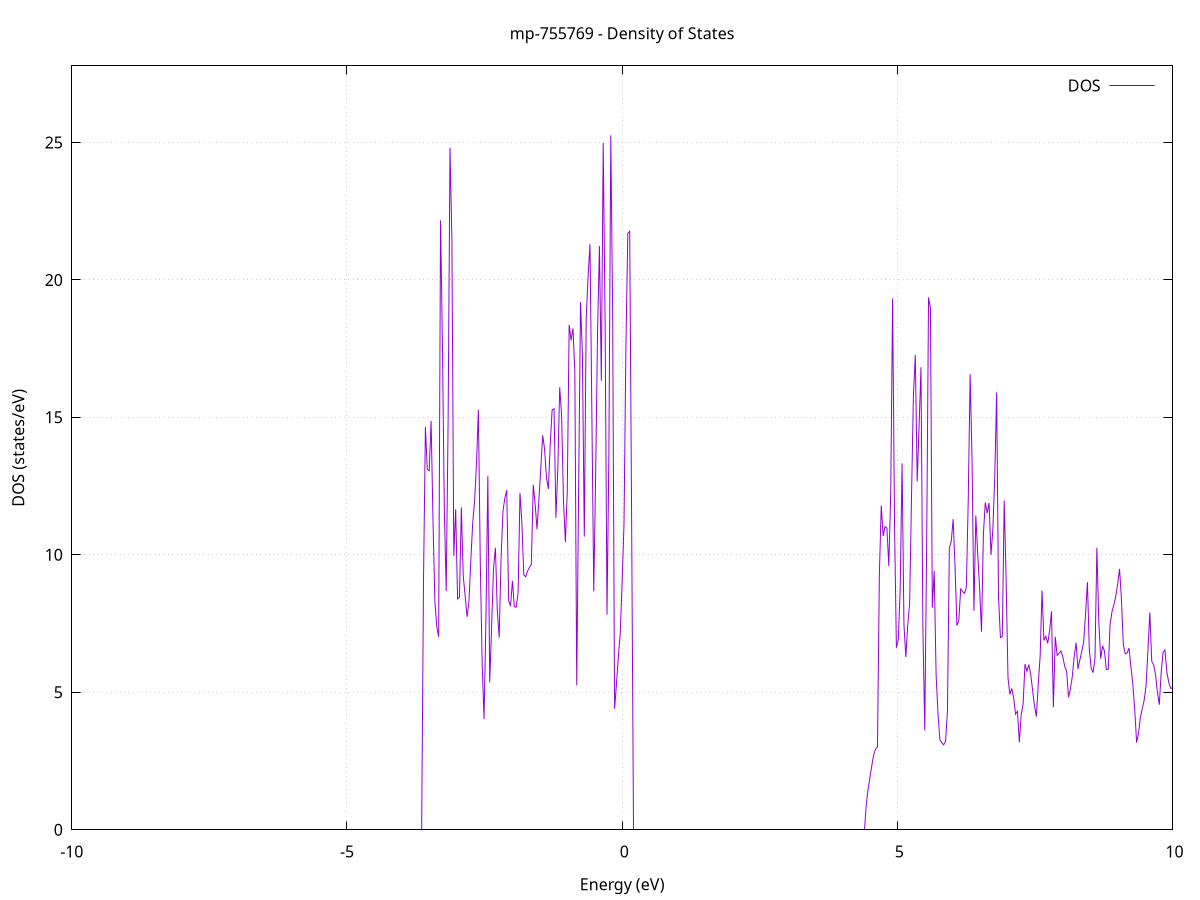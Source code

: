 set title 'mp-755769 - Density of States'
set xlabel 'Energy (eV)'
set ylabel 'DOS (states/eV)'
set grid
set xrange [-10:10]
set yrange [0:27.784]
set xzeroaxis lt -1
set terminal png size 800,600
set output 'mp-755769_dos_gnuplot.png'
plot '-' using 1:2 with lines title 'DOS'
-50.040200 0.000000
-50.005800 0.000000
-49.971400 0.000000
-49.937100 0.000000
-49.902700 0.000000
-49.868300 0.000000
-49.834000 0.000000
-49.799600 0.000000
-49.765200 0.000000
-49.730900 0.000000
-49.696500 0.000000
-49.662100 0.000000
-49.627800 0.000000
-49.593400 0.000000
-49.559000 0.000000
-49.524700 0.000000
-49.490300 0.000000
-49.455900 0.000000
-49.421500 0.000000
-49.387200 0.000000
-49.352800 0.000000
-49.318400 0.000000
-49.284100 0.000000
-49.249700 0.000000
-49.215300 0.000000
-49.181000 0.000000
-49.146600 0.000000
-49.112200 0.000000
-49.077900 0.000000
-49.043500 0.000000
-49.009100 0.000000
-48.974800 0.000000
-48.940400 0.000000
-48.906000 0.000000
-48.871700 0.000000
-48.837300 0.000000
-48.802900 0.000000
-48.768600 0.000000
-48.734200 0.000000
-48.699800 0.000000
-48.665400 0.000000
-48.631100 0.000000
-48.596700 0.000000
-48.562300 0.000000
-48.528000 0.000000
-48.493600 0.000000
-48.459200 0.000000
-48.424900 0.000000
-48.390500 0.000000
-48.356100 0.000000
-48.321800 0.000000
-48.287400 0.000000
-48.253000 0.000000
-48.218700 0.000000
-48.184300 0.000000
-48.149900 0.000000
-48.115600 0.000000
-48.081200 0.000000
-48.046800 0.000000
-48.012500 0.000000
-47.978100 0.000000
-47.943700 0.000000
-47.909400 0.000000
-47.875000 0.000000
-47.840600 0.000000
-47.806200 0.000000
-47.771900 0.000000
-47.737500 0.000000
-47.703100 0.000000
-47.668800 0.000000
-47.634400 0.000000
-47.600000 0.000000
-47.565700 0.000000
-47.531300 0.000000
-47.496900 0.000000
-47.462600 0.000000
-47.428200 0.000000
-47.393800 0.000000
-47.359500 0.000000
-47.325100 0.000000
-47.290700 0.000000
-47.256400 0.000000
-47.222000 0.000000
-47.187600 0.000000
-47.153300 0.000000
-47.118900 0.000000
-47.084500 0.000000
-47.050200 0.000000
-47.015800 0.000000
-46.981400 0.000000
-46.947000 0.000000
-46.912700 52.455800
-46.878300 16.928800
-46.843900 0.000000
-46.809600 0.000000
-46.775200 0.000000
-46.740800 0.000000
-46.706500 0.000000
-46.672100 0.000000
-46.637700 0.000000
-46.603400 0.000000
-46.569000 0.000000
-46.534600 0.000000
-46.500300 0.000000
-46.465900 0.000000
-46.431500 0.000000
-46.397200 0.000000
-46.362800 0.000000
-46.328400 0.000000
-46.294100 0.000000
-46.259700 0.000000
-46.225300 0.000000
-46.190900 0.000000
-46.156600 0.000000
-46.122200 0.000000
-46.087800 0.000000
-46.053500 0.000000
-46.019100 0.000000
-45.984700 0.000000
-45.950400 0.000000
-45.916000 0.000000
-45.881600 0.000000
-45.847300 0.000000
-45.812900 0.000000
-45.778500 0.000000
-45.744200 0.000000
-45.709800 0.000000
-45.675400 0.000000
-45.641100 0.000000
-45.606700 0.000000
-45.572300 0.000000
-45.538000 0.000000
-45.503600 0.000000
-45.469200 0.000000
-45.434900 0.000000
-45.400500 0.000000
-45.366100 0.000000
-45.331700 0.000000
-45.297400 0.000000
-45.263000 0.000000
-45.228600 0.000000
-45.194300 0.000000
-45.159900 0.000000
-45.125500 0.000000
-45.091200 0.000000
-45.056800 0.000000
-45.022400 0.000000
-44.988100 0.000000
-44.953700 0.000000
-44.919300 0.000000
-44.885000 0.000000
-44.850600 0.000000
-44.816200 0.000000
-44.781900 0.000000
-44.747500 0.000000
-44.713100 0.000000
-44.678800 0.000000
-44.644400 0.000000
-44.610000 0.000000
-44.575700 0.000000
-44.541300 0.000000
-44.506900 0.000000
-44.472500 0.000000
-44.438200 0.000000
-44.403800 0.000000
-44.369400 0.000000
-44.335100 0.000000
-44.300700 0.000000
-44.266300 0.000000
-44.232000 0.000000
-44.197600 0.000000
-44.163200 0.000000
-44.128900 0.000000
-44.094500 0.000000
-44.060100 0.000000
-44.025800 0.000000
-43.991400 0.000000
-43.957000 0.000000
-43.922700 0.000000
-43.888300 0.000000
-43.853900 0.000000
-43.819600 0.000000
-43.785200 0.000000
-43.750800 0.000000
-43.716500 0.000000
-43.682100 0.000000
-43.647700 0.000000
-43.613300 0.000000
-43.579000 0.000000
-43.544600 0.000000
-43.510200 0.000000
-43.475900 0.000000
-43.441500 0.000000
-43.407100 0.000000
-43.372800 0.000000
-43.338400 0.000000
-43.304000 0.000000
-43.269700 0.000000
-43.235300 0.000000
-43.200900 0.000000
-43.166600 0.000000
-43.132200 0.000000
-43.097800 0.000000
-43.063500 0.000000
-43.029100 0.000000
-42.994700 0.000000
-42.960400 0.000000
-42.926000 0.000000
-42.891600 0.000000
-42.857200 0.000000
-42.822900 0.000000
-42.788500 0.000000
-42.754100 0.000000
-42.719800 0.000000
-42.685400 0.000000
-42.651000 0.000000
-42.616700 0.000000
-42.582300 0.000000
-42.547900 0.000000
-42.513600 0.000000
-42.479200 0.000000
-42.444800 0.000000
-42.410500 0.000000
-42.376100 0.000000
-42.341700 0.000000
-42.307400 0.000000
-42.273000 0.000000
-42.238600 0.000000
-42.204300 0.000000
-42.169900 0.000000
-42.135500 0.000000
-42.101200 0.000000
-42.066800 0.000000
-42.032400 0.000000
-41.998000 0.000000
-41.963700 0.000000
-41.929300 0.000000
-41.894900 0.000000
-41.860600 0.000000
-41.826200 0.000000
-41.791800 0.000000
-41.757500 0.000000
-41.723100 0.000000
-41.688700 0.000000
-41.654400 0.000000
-41.620000 0.000000
-41.585600 0.000000
-41.551300 0.000000
-41.516900 0.000000
-41.482500 0.000000
-41.448200 0.000000
-41.413800 0.000000
-41.379400 0.000000
-41.345100 0.000000
-41.310700 0.000000
-41.276300 0.000000
-41.242000 0.000000
-41.207600 0.000000
-41.173200 0.000000
-41.138800 0.000000
-41.104500 0.000000
-41.070100 0.000000
-41.035700 0.000000
-41.001400 0.000000
-40.967000 0.000000
-40.932600 0.000000
-40.898300 0.000000
-40.863900 0.000000
-40.829500 0.000000
-40.795200 0.000000
-40.760800 0.000000
-40.726400 0.000000
-40.692100 0.000000
-40.657700 0.000000
-40.623300 0.000000
-40.589000 0.000000
-40.554600 0.000000
-40.520200 0.000000
-40.485900 0.000000
-40.451500 0.000000
-40.417100 0.000000
-40.382700 0.000000
-40.348400 0.000000
-40.314000 0.000000
-40.279600 0.000000
-40.245300 0.000000
-40.210900 0.000000
-40.176500 0.000000
-40.142200 0.000000
-40.107800 0.000000
-40.073400 0.000000
-40.039100 0.000000
-40.004700 0.000000
-39.970300 0.000000
-39.936000 0.000000
-39.901600 0.000000
-39.867200 0.000000
-39.832900 0.000000
-39.798500 0.000000
-39.764100 0.000000
-39.729800 0.000000
-39.695400 0.000000
-39.661000 0.000000
-39.626700 0.000000
-39.592300 0.000000
-39.557900 0.000000
-39.523500 0.000000
-39.489200 0.000000
-39.454800 0.000000
-39.420400 0.000000
-39.386100 0.000000
-39.351700 0.000000
-39.317300 0.000000
-39.283000 0.000000
-39.248600 0.000000
-39.214200 0.000000
-39.179900 0.000000
-39.145500 0.000000
-39.111100 0.000000
-39.076800 0.000000
-39.042400 0.000000
-39.008000 0.000000
-38.973700 0.000000
-38.939300 0.000000
-38.904900 0.000000
-38.870600 0.000000
-38.836200 0.000000
-38.801800 0.000000
-38.767500 0.000000
-38.733100 0.000000
-38.698700 0.000000
-38.664300 0.000000
-38.630000 0.000000
-38.595600 0.000000
-38.561200 0.000000
-38.526900 0.000000
-38.492500 0.000000
-38.458100 0.000000
-38.423800 0.000000
-38.389400 0.000000
-38.355000 0.000000
-38.320700 0.000000
-38.286300 0.000000
-38.251900 0.000000
-38.217600 0.000000
-38.183200 0.000000
-38.148800 0.000000
-38.114500 0.000000
-38.080100 0.000000
-38.045700 0.000000
-38.011400 0.000000
-37.977000 0.000000
-37.942600 0.000000
-37.908300 0.000000
-37.873900 0.000000
-37.839500 0.000000
-37.805100 0.000000
-37.770800 0.000000
-37.736400 0.000000
-37.702000 0.000000
-37.667700 0.000000
-37.633300 0.000000
-37.598900 0.000000
-37.564600 0.000000
-37.530200 0.000000
-37.495800 0.000000
-37.461500 0.000000
-37.427100 0.000000
-37.392700 0.000000
-37.358400 0.000000
-37.324000 0.000000
-37.289600 0.000000
-37.255300 0.000000
-37.220900 0.000000
-37.186500 0.000000
-37.152200 0.000000
-37.117800 0.000000
-37.083400 0.000000
-37.049000 0.000000
-37.014700 0.000000
-36.980300 0.000000
-36.945900 0.000000
-36.911600 0.000000
-36.877200 0.000000
-36.842800 0.000000
-36.808500 0.000000
-36.774100 0.000000
-36.739700 0.000000
-36.705400 0.000000
-36.671000 0.000000
-36.636600 0.000000
-36.602300 0.000000
-36.567900 0.000000
-36.533500 0.000000
-36.499200 0.000000
-36.464800 0.000000
-36.430400 0.000000
-36.396100 0.000000
-36.361700 0.000000
-36.327300 0.000000
-36.293000 0.000000
-36.258600 0.000000
-36.224200 0.000000
-36.189800 0.000000
-36.155500 0.000000
-36.121100 0.000000
-36.086700 0.000000
-36.052400 0.000000
-36.018000 0.000000
-35.983600 0.000000
-35.949300 0.000000
-35.914900 0.000000
-35.880500 0.000000
-35.846200 0.000000
-35.811800 0.000000
-35.777400 0.000000
-35.743100 0.000000
-35.708700 0.000000
-35.674300 0.000000
-35.640000 0.000000
-35.605600 0.000000
-35.571200 0.000000
-35.536900 0.000000
-35.502500 0.000000
-35.468100 0.000000
-35.433800 0.000000
-35.399400 0.000000
-35.365000 0.000000
-35.330600 0.000000
-35.296300 0.000000
-35.261900 0.000000
-35.227500 0.000000
-35.193200 0.000000
-35.158800 0.000000
-35.124400 0.000000
-35.090100 0.000000
-35.055700 0.000000
-35.021300 0.000000
-34.987000 0.000000
-34.952600 0.000000
-34.918200 0.000000
-34.883900 0.000000
-34.849500 0.000000
-34.815100 0.000000
-34.780800 0.000000
-34.746400 0.000000
-34.712000 0.000000
-34.677700 0.000000
-34.643300 0.000000
-34.608900 0.000000
-34.574500 0.000000
-34.540200 0.000000
-34.505800 0.000000
-34.471400 0.000000
-34.437100 0.000000
-34.402700 0.000000
-34.368300 0.000000
-34.334000 0.000000
-34.299600 0.000000
-34.265200 0.000000
-34.230900 0.000000
-34.196500 0.000000
-34.162100 0.000000
-34.127800 0.000000
-34.093400 0.000000
-34.059000 0.000000
-34.024700 0.000000
-33.990300 0.000000
-33.955900 0.000000
-33.921600 0.000000
-33.887200 0.000000
-33.852800 0.000000
-33.818500 0.000000
-33.784100 0.000000
-33.749700 0.000000
-33.715300 0.000000
-33.681000 0.000000
-33.646600 0.000000
-33.612200 0.000000
-33.577900 0.000000
-33.543500 0.000000
-33.509100 0.000000
-33.474800 0.000000
-33.440400 0.000000
-33.406000 0.000000
-33.371700 0.000000
-33.337300 0.000000
-33.302900 0.000000
-33.268600 0.000000
-33.234200 0.000000
-33.199800 0.000000
-33.165500 0.000000
-33.131100 0.000000
-33.096700 0.000000
-33.062400 0.000000
-33.028000 0.000000
-32.993600 0.000000
-32.959300 0.000000
-32.924900 0.000000
-32.890500 0.000000
-32.856100 0.000000
-32.821800 0.000000
-32.787400 0.000000
-32.753000 0.000000
-32.718700 0.000000
-32.684300 0.000000
-32.649900 0.000000
-32.615600 0.000000
-32.581200 0.000000
-32.546800 0.000000
-32.512500 0.000000
-32.478100 0.000000
-32.443700 0.000000
-32.409400 0.000000
-32.375000 0.000000
-32.340600 0.000000
-32.306300 0.000000
-32.271900 0.000000
-32.237500 0.000000
-32.203200 0.000000
-32.168800 0.000000
-32.134400 0.000000
-32.100100 0.000000
-32.065700 0.000000
-32.031300 0.000000
-31.996900 0.000000
-31.962600 0.000000
-31.928200 0.000000
-31.893800 0.000000
-31.859500 0.000000
-31.825100 0.000000
-31.790700 0.000000
-31.756400 0.000000
-31.722000 0.000000
-31.687600 0.000000
-31.653300 0.000000
-31.618900 0.000000
-31.584500 0.000000
-31.550200 0.000000
-31.515800 0.000000
-31.481400 0.000000
-31.447100 0.000000
-31.412700 0.000000
-31.378300 0.000000
-31.344000 0.000000
-31.309600 0.000000
-31.275200 0.000000
-31.240800 0.000000
-31.206500 0.000000
-31.172100 0.000000
-31.137700 0.000000
-31.103400 0.000000
-31.069000 0.000000
-31.034600 0.000000
-31.000300 0.000000
-30.965900 0.000000
-30.931500 0.000000
-30.897200 0.000000
-30.862800 0.000000
-30.828400 0.000000
-30.794100 0.000000
-30.759700 0.000000
-30.725300 0.000000
-30.691000 0.000000
-30.656600 0.000000
-30.622200 0.000000
-30.587900 0.000000
-30.553500 0.000000
-30.519100 0.000000
-30.484800 0.000000
-30.450400 0.000000
-30.416000 0.000000
-30.381600 0.000000
-30.347300 0.000000
-30.312900 0.000000
-30.278500 0.000000
-30.244200 0.000000
-30.209800 0.000000
-30.175400 0.000000
-30.141100 0.000000
-30.106700 0.000000
-30.072300 0.000000
-30.038000 0.000000
-30.003600 0.000000
-29.969200 0.000000
-29.934900 0.000000
-29.900500 0.000000
-29.866100 0.000000
-29.831800 0.000000
-29.797400 0.000000
-29.763000 0.000000
-29.728700 0.000000
-29.694300 0.000000
-29.659900 0.000000
-29.625600 0.000000
-29.591200 0.000000
-29.556800 0.000000
-29.522400 0.000000
-29.488100 0.000000
-29.453700 0.000000
-29.419300 0.000000
-29.385000 0.000000
-29.350600 0.000000
-29.316200 0.000000
-29.281900 0.000000
-29.247500 0.000000
-29.213100 0.000000
-29.178800 0.000000
-29.144400 0.000000
-29.110000 0.000000
-29.075700 0.000000
-29.041300 0.000000
-29.006900 0.000000
-28.972600 0.000000
-28.938200 0.000000
-28.903800 0.000000
-28.869500 0.000000
-28.835100 0.000000
-28.800700 0.000000
-28.766300 0.000000
-28.732000 0.000000
-28.697600 0.000000
-28.663200 0.000000
-28.628900 0.000000
-28.594500 0.000000
-28.560100 0.000000
-28.525800 0.000000
-28.491400 0.000000
-28.457000 0.000000
-28.422700 0.000000
-28.388300 0.000000
-28.353900 0.000000
-28.319600 0.000000
-28.285200 0.000000
-28.250800 0.000000
-28.216500 0.000000
-28.182100 0.000000
-28.147700 0.000000
-28.113400 0.000000
-28.079000 0.000000
-28.044600 0.000000
-28.010300 0.000000
-27.975900 0.000000
-27.941500 0.000000
-27.907100 0.000000
-27.872800 0.000000
-27.838400 0.000000
-27.804000 0.000000
-27.769700 0.000000
-27.735300 0.000000
-27.700900 0.000000
-27.666600 0.000000
-27.632200 0.000000
-27.597800 0.000000
-27.563500 0.000000
-27.529100 0.000000
-27.494700 0.000000
-27.460400 0.000000
-27.426000 0.000000
-27.391600 0.000000
-27.357300 0.000000
-27.322900 0.000000
-27.288500 0.000000
-27.254200 0.000000
-27.219800 0.000000
-27.185400 0.000000
-27.151100 0.000000
-27.116700 0.000000
-27.082300 0.000000
-27.047900 0.000000
-27.013600 0.000000
-26.979200 0.000000
-26.944800 0.000000
-26.910500 0.000000
-26.876100 0.000000
-26.841700 0.000000
-26.807400 0.000000
-26.773000 0.000000
-26.738600 0.000000
-26.704300 0.000000
-26.669900 0.000000
-26.635500 0.000000
-26.601200 0.000000
-26.566800 0.000000
-26.532400 0.000000
-26.498100 0.000000
-26.463700 0.000000
-26.429300 0.000000
-26.395000 0.000000
-26.360600 0.000000
-26.326200 0.000000
-26.291800 0.000000
-26.257500 0.000000
-26.223100 0.000000
-26.188700 0.000000
-26.154400 0.000000
-26.120000 0.000000
-26.085600 0.000000
-26.051300 0.000000
-26.016900 0.000000
-25.982500 0.000000
-25.948200 0.000000
-25.913800 0.000000
-25.879400 0.000000
-25.845100 0.000000
-25.810700 0.000000
-25.776300 0.000000
-25.742000 0.000000
-25.707600 0.000000
-25.673200 0.000000
-25.638900 0.000000
-25.604500 0.000000
-25.570100 0.000000
-25.535800 0.000000
-25.501400 0.980300
-25.467000 35.017700
-25.432600 38.716500
-25.398300 31.410600
-25.363900 26.174000
-25.329500 35.389300
-25.295200 21.915600
-25.260800 16.747800
-25.226400 119.845300
-25.192100 38.703100
-25.157700 30.858500
-25.123300 30.044500
-25.089000 39.047500
-25.054600 13.165800
-25.020200 81.849600
-24.985900 169.880000
-24.951500 38.380400
-24.917100 0.000000
-24.882800 0.000000
-24.848400 0.000000
-24.814000 0.000000
-24.779700 0.000000
-24.745300 0.000000
-24.710900 0.000000
-24.676600 0.000000
-24.642200 0.000000
-24.607800 0.000000
-24.573400 0.000000
-24.539100 0.000000
-24.504700 0.000000
-24.470300 0.000000
-24.436000 0.000000
-24.401600 0.000000
-24.367200 0.000000
-24.332900 0.000000
-24.298500 0.000000
-24.264100 0.000000
-24.229800 0.000000
-24.195400 0.000000
-24.161000 0.000000
-24.126700 0.000000
-24.092300 0.000000
-24.057900 0.000000
-24.023600 0.000000
-23.989200 0.000000
-23.954800 0.000000
-23.920500 0.000000
-23.886100 0.000000
-23.851700 0.000000
-23.817400 0.000000
-23.783000 0.000000
-23.748600 0.000000
-23.714200 0.000000
-23.679900 0.000000
-23.645500 0.000000
-23.611100 0.000000
-23.576800 0.000000
-23.542400 0.000000
-23.508000 0.000000
-23.473700 0.000000
-23.439300 0.000000
-23.404900 0.000000
-23.370600 0.000000
-23.336200 0.000000
-23.301800 0.000000
-23.267500 0.000000
-23.233100 0.000000
-23.198700 0.000000
-23.164400 0.000000
-23.130000 0.000000
-23.095600 0.000000
-23.061300 0.000000
-23.026900 0.000000
-22.992500 0.000000
-22.958100 0.000000
-22.923800 0.000000
-22.889400 0.000000
-22.855000 0.000000
-22.820700 0.000000
-22.786300 0.000000
-22.751900 0.000000
-22.717600 0.000000
-22.683200 0.000000
-22.648800 0.000000
-22.614500 0.000000
-22.580100 0.000000
-22.545700 0.000000
-22.511400 0.000000
-22.477000 0.000000
-22.442600 0.000000
-22.408300 0.000000
-22.373900 0.000000
-22.339500 0.000000
-22.305200 0.000000
-22.270800 0.000000
-22.236400 0.000000
-22.202100 0.000000
-22.167700 0.000000
-22.133300 0.000000
-22.098900 0.000000
-22.064600 0.000000
-22.030200 0.000000
-21.995800 0.000000
-21.961500 0.000000
-21.927100 0.000000
-21.892700 0.000000
-21.858400 0.000000
-21.824000 0.000000
-21.789600 0.000000
-21.755300 0.000000
-21.720900 0.000000
-21.686500 0.000000
-21.652200 0.000000
-21.617800 0.000000
-21.583400 0.000000
-21.549100 0.000000
-21.514700 0.000000
-21.480300 0.000000
-21.446000 0.000000
-21.411600 0.000000
-21.377200 0.000000
-21.342900 0.000000
-21.308500 0.000000
-21.274100 0.000000
-21.239700 0.000000
-21.205400 0.000000
-21.171000 0.000000
-21.136600 0.000000
-21.102300 0.000000
-21.067900 0.000000
-21.033500 0.000000
-20.999200 0.000000
-20.964800 0.000000
-20.930400 0.000000
-20.896100 0.000000
-20.861700 0.000000
-20.827300 0.000000
-20.793000 0.000000
-20.758600 0.000000
-20.724200 0.000000
-20.689900 0.000000
-20.655500 0.000000
-20.621100 0.000000
-20.586800 0.000000
-20.552400 0.000000
-20.518000 0.000000
-20.483600 0.000000
-20.449300 0.000000
-20.414900 0.000000
-20.380500 0.000000
-20.346200 0.000000
-20.311800 0.000000
-20.277400 0.000000
-20.243100 0.000000
-20.208700 0.000000
-20.174300 0.000000
-20.140000 0.000000
-20.105600 0.000000
-20.071200 0.000000
-20.036900 0.000000
-20.002500 0.000000
-19.968100 0.000000
-19.933800 0.000000
-19.899400 0.000000
-19.865000 0.000000
-19.830700 0.000000
-19.796300 0.000000
-19.761900 0.000000
-19.727600 0.000000
-19.693200 0.000000
-19.658800 0.000000
-19.624400 0.000000
-19.590100 0.000000
-19.555700 0.000000
-19.521300 0.000000
-19.487000 0.000000
-19.452600 0.000000
-19.418200 0.000000
-19.383900 0.000000
-19.349500 0.000000
-19.315100 0.000000
-19.280800 0.000000
-19.246400 0.000000
-19.212000 0.000000
-19.177700 0.000000
-19.143300 0.000000
-19.108900 0.000000
-19.074600 0.000000
-19.040200 0.000000
-19.005800 0.000000
-18.971500 0.000000
-18.937100 0.000000
-18.902700 0.000000
-18.868400 0.000000
-18.834000 0.000000
-18.799600 0.000000
-18.765200 0.000000
-18.730900 0.000000
-18.696500 0.000000
-18.662100 0.000000
-18.627800 0.000000
-18.593400 0.000000
-18.559000 0.000000
-18.524700 0.000000
-18.490300 0.000000
-18.455900 0.000000
-18.421600 0.000000
-18.387200 0.000000
-18.352800 0.000000
-18.318500 0.000000
-18.284100 0.000000
-18.249700 0.000000
-18.215400 0.000000
-18.181000 0.000000
-18.146600 0.000000
-18.112300 0.000000
-18.077900 0.000000
-18.043500 0.000000
-18.009200 0.000000
-17.974800 0.000000
-17.940400 0.000000
-17.906000 0.000000
-17.871700 0.000000
-17.837300 0.000000
-17.802900 0.000000
-17.768600 0.000000
-17.734200 0.000000
-17.699800 0.000000
-17.665500 0.000000
-17.631100 0.000000
-17.596700 0.000000
-17.562400 0.000000
-17.528000 0.000000
-17.493600 0.000000
-17.459300 0.000000
-17.424900 0.000000
-17.390500 0.000000
-17.356200 0.000000
-17.321800 0.000000
-17.287400 0.000000
-17.253100 0.000000
-17.218700 0.000000
-17.184300 0.000000
-17.149900 0.000000
-17.115600 0.000000
-17.081200 0.000000
-17.046800 0.000000
-17.012500 0.000000
-16.978100 0.000000
-16.943700 0.000000
-16.909400 0.000000
-16.875000 0.000000
-16.840600 0.000000
-16.806300 0.000000
-16.771900 0.000000
-16.737500 0.000000
-16.703200 0.000000
-16.668800 0.000000
-16.634400 0.000000
-16.600100 0.000000
-16.565700 0.000000
-16.531300 0.000000
-16.497000 0.000000
-16.462600 0.028500
-16.428200 0.463200
-16.393900 1.103800
-16.359500 1.959400
-16.325100 2.593200
-16.290700 3.486700
-16.256400 3.595800
-16.222000 3.466000
-16.187600 3.313900
-16.153300 3.086500
-16.118900 4.721600
-16.084500 6.731600
-16.050200 6.520200
-16.015800 6.511900
-15.981400 6.515400
-15.947100 6.519100
-15.912700 5.626100
-15.878300 6.680900
-15.844000 7.803800
-15.809600 9.069200
-15.775200 9.351900
-15.740900 10.969600
-15.706500 11.872100
-15.672100 11.880500
-15.637800 24.250400
-15.603400 10.439100
-15.569000 9.993500
-15.534700 9.883200
-15.500300 14.371100
-15.465900 12.992900
-15.431500 7.015500
-15.397200 12.162500
-15.362800 20.889800
-15.328400 5.837400
-15.294100 8.842900
-15.259700 12.869200
-15.225300 9.976700
-15.191000 7.583600
-15.156600 5.356200
-15.122200 5.362800
-15.087900 5.369600
-15.053500 5.376500
-15.019100 5.383500
-14.984800 11.555100
-14.950400 9.086000
-14.916000 0.000000
-14.881700 0.000000
-14.847300 0.000000
-14.812900 0.000000
-14.778600 10.927500
-14.744200 39.626300
-14.709800 32.144100
-14.675400 42.864800
-14.641100 0.000000
-14.606700 0.000000
-14.572300 0.000000
-14.538000 0.000000
-14.503600 0.000000
-14.469200 0.000000
-14.434900 0.000000
-14.400500 0.000000
-14.366100 0.000000
-14.331800 0.000000
-14.297400 0.000000
-14.263000 0.000000
-14.228700 0.000000
-14.194300 0.000000
-14.159900 0.000000
-14.125600 0.000000
-14.091200 0.000000
-14.056800 0.000000
-14.022500 0.000000
-13.988100 0.000000
-13.953700 0.000000
-13.919400 0.000000
-13.885000 0.000000
-13.850600 0.000000
-13.816200 0.000000
-13.781900 0.000000
-13.747500 0.000000
-13.713100 0.000000
-13.678800 0.000000
-13.644400 0.000000
-13.610000 0.000000
-13.575700 0.000000
-13.541300 0.000000
-13.506900 0.000000
-13.472600 0.000000
-13.438200 0.000000
-13.403800 0.000000
-13.369500 0.000000
-13.335100 0.000000
-13.300700 0.000000
-13.266400 0.000000
-13.232000 0.000000
-13.197600 0.000000
-13.163300 0.000000
-13.128900 0.000000
-13.094500 0.000000
-13.060200 0.000000
-13.025800 0.000000
-12.991400 0.000000
-12.957000 0.000000
-12.922700 0.000000
-12.888300 0.000000
-12.853900 0.000000
-12.819600 0.000000
-12.785200 0.000000
-12.750800 0.000000
-12.716500 0.000000
-12.682100 0.000000
-12.647700 0.000000
-12.613400 0.000000
-12.579000 0.000000
-12.544600 0.000000
-12.510300 0.000000
-12.475900 0.000000
-12.441500 0.000000
-12.407200 0.000000
-12.372800 0.000000
-12.338400 0.000000
-12.304100 0.000000
-12.269700 0.000000
-12.235300 0.000000
-12.201000 0.000000
-12.166600 0.000000
-12.132200 0.000000
-12.097800 0.000000
-12.063500 0.000000
-12.029100 0.000000
-11.994700 0.000000
-11.960400 0.000000
-11.926000 0.000000
-11.891600 0.000000
-11.857300 0.000000
-11.822900 0.000000
-11.788500 0.000000
-11.754200 0.000000
-11.719800 0.000000
-11.685400 0.000000
-11.651100 0.000000
-11.616700 0.000000
-11.582300 0.000000
-11.548000 0.000000
-11.513600 0.000000
-11.479200 0.000000
-11.444900 0.000000
-11.410500 0.000000
-11.376100 0.000000
-11.341700 0.000000
-11.307400 0.000000
-11.273000 0.000000
-11.238600 0.000000
-11.204300 0.000000
-11.169900 0.000000
-11.135500 0.000000
-11.101200 0.000000
-11.066800 0.000000
-11.032400 0.000000
-10.998100 0.000000
-10.963700 0.000000
-10.929300 0.000000
-10.895000 0.000000
-10.860600 0.000000
-10.826200 0.000000
-10.791900 0.000000
-10.757500 0.000000
-10.723100 0.000000
-10.688800 0.000000
-10.654400 0.000000
-10.620000 0.000000
-10.585700 0.000000
-10.551300 0.000000
-10.516900 0.000000
-10.482500 0.000000
-10.448200 0.000000
-10.413800 0.000000
-10.379400 0.000000
-10.345100 0.000000
-10.310700 0.000000
-10.276300 0.000000
-10.242000 0.000000
-10.207600 0.000000
-10.173200 0.000000
-10.138900 0.000000
-10.104500 0.000000
-10.070100 0.000000
-10.035800 0.000000
-10.001400 0.000000
-9.967000 0.000000
-9.932700 0.000000
-9.898300 0.000000
-9.863900 0.000000
-9.829600 0.000000
-9.795200 0.000000
-9.760800 0.000000
-9.726500 0.000000
-9.692100 0.000000
-9.657700 0.000000
-9.623300 0.000000
-9.589000 0.000000
-9.554600 0.000000
-9.520200 0.000000
-9.485900 0.000000
-9.451500 0.000000
-9.417100 0.000000
-9.382800 0.000000
-9.348400 0.000000
-9.314000 0.000000
-9.279700 0.000000
-9.245300 0.000000
-9.210900 0.000000
-9.176600 0.000000
-9.142200 0.000000
-9.107800 0.000000
-9.073500 0.000000
-9.039100 0.000000
-9.004700 0.000000
-8.970400 0.000000
-8.936000 0.000000
-8.901600 0.000000
-8.867200 0.000000
-8.832900 0.000000
-8.798500 0.000000
-8.764100 0.000000
-8.729800 0.000000
-8.695400 0.000000
-8.661000 0.000000
-8.626700 0.000000
-8.592300 0.000000
-8.557900 0.000000
-8.523600 0.000000
-8.489200 0.000000
-8.454800 0.000000
-8.420500 0.000000
-8.386100 0.000000
-8.351700 0.000000
-8.317400 0.000000
-8.283000 0.000000
-8.248600 0.000000
-8.214300 0.000000
-8.179900 0.000000
-8.145500 0.000000
-8.111200 0.000000
-8.076800 0.000000
-8.042400 0.000000
-8.008000 0.000000
-7.973700 0.000000
-7.939300 0.000000
-7.904900 0.000000
-7.870600 0.000000
-7.836200 0.000000
-7.801800 0.000000
-7.767500 0.000000
-7.733100 0.000000
-7.698700 0.000000
-7.664400 0.000000
-7.630000 0.000000
-7.595600 0.000000
-7.561300 0.000000
-7.526900 0.000000
-7.492500 0.000000
-7.458200 0.000000
-7.423800 0.000000
-7.389400 0.000000
-7.355100 0.000000
-7.320700 0.000000
-7.286300 0.000000
-7.252000 0.000000
-7.217600 0.000000
-7.183200 0.000000
-7.148800 0.000000
-7.114500 0.000000
-7.080100 0.000000
-7.045700 0.000000
-7.011400 0.000000
-6.977000 0.000000
-6.942600 0.000000
-6.908300 0.000000
-6.873900 0.000000
-6.839500 0.000000
-6.805200 0.000000
-6.770800 0.000000
-6.736400 0.000000
-6.702100 0.000000
-6.667700 0.000000
-6.633300 0.000000
-6.599000 0.000000
-6.564600 0.000000
-6.530200 0.000000
-6.495900 0.000000
-6.461500 0.000000
-6.427100 0.000000
-6.392700 0.000000
-6.358400 0.000000
-6.324000 0.000000
-6.289600 0.000000
-6.255300 0.000000
-6.220900 0.000000
-6.186500 0.000000
-6.152200 0.000000
-6.117800 0.000000
-6.083400 0.000000
-6.049100 0.000000
-6.014700 0.000000
-5.980300 0.000000
-5.946000 0.000000
-5.911600 0.000000
-5.877200 0.000000
-5.842900 0.000000
-5.808500 0.000000
-5.774100 0.000000
-5.739800 0.000000
-5.705400 0.000000
-5.671000 0.000000
-5.636700 0.000000
-5.602300 0.000000
-5.567900 0.000000
-5.533500 0.000000
-5.499200 0.000000
-5.464800 0.000000
-5.430400 0.000000
-5.396100 0.000000
-5.361700 0.000000
-5.327300 0.000000
-5.293000 0.000000
-5.258600 0.000000
-5.224200 0.000000
-5.189900 0.000000
-5.155500 0.000000
-5.121100 0.000000
-5.086800 0.000000
-5.052400 0.000000
-5.018000 0.000000
-4.983700 0.000000
-4.949300 0.000000
-4.914900 0.000000
-4.880600 0.000000
-4.846200 0.000000
-4.811800 0.000000
-4.777500 0.000000
-4.743100 0.000000
-4.708700 0.000000
-4.674300 0.000000
-4.640000 0.000000
-4.605600 0.000000
-4.571200 0.000000
-4.536900 0.000000
-4.502500 0.000000
-4.468100 0.000000
-4.433800 0.000000
-4.399400 0.000000
-4.365000 0.000000
-4.330700 0.000000
-4.296300 0.000000
-4.261900 0.000000
-4.227600 0.000000
-4.193200 0.000000
-4.158800 0.000000
-4.124500 0.000000
-4.090100 0.000000
-4.055700 0.000000
-4.021400 0.000000
-3.987000 0.000000
-3.952600 0.000000
-3.918300 0.000000
-3.883900 0.000000
-3.849500 0.000000
-3.815100 0.000000
-3.780800 0.000000
-3.746400 0.000000
-3.712000 0.000000
-3.677700 0.000000
-3.643300 0.000300
-3.608900 9.131500
-3.574600 14.651500
-3.540200 13.105300
-3.505800 13.058800
-3.471500 14.873200
-3.437100 11.267500
-3.402700 8.308400
-3.368400 7.383100
-3.334000 7.017100
-3.299600 22.166600
-3.265300 17.612300
-3.230900 11.649100
-3.196500 8.680700
-3.162200 14.839800
-3.127800 24.802200
-3.093400 21.457100
-3.059000 9.965300
-3.024700 11.653100
-2.990300 8.396600
-2.955900 8.452500
-2.921600 11.725600
-2.887200 9.232600
-2.852800 8.513400
-2.818500 7.744800
-2.784100 8.293800
-2.749700 9.792900
-2.715400 11.153100
-2.681000 11.958600
-2.646600 13.316500
-2.612300 15.270100
-2.577900 9.755700
-2.543500 6.060700
-2.509200 4.023800
-2.474800 7.655200
-2.440400 12.863200
-2.406100 5.355300
-2.371700 7.407800
-2.337300 9.505000
-2.303000 10.258100
-2.268600 7.985900
-2.234200 6.989500
-2.199800 9.889200
-2.165500 11.596300
-2.131100 12.070400
-2.096700 12.352200
-2.062400 8.336100
-2.028000 8.138100
-1.993600 9.050700
-1.959300 8.115900
-1.924900 8.095200
-1.890500 8.615800
-1.856200 12.249500
-1.821800 11.156800
-1.787400 9.271200
-1.753100 9.200700
-1.718700 9.409900
-1.684300 9.541800
-1.650000 9.647300
-1.615600 12.548800
-1.581200 11.854200
-1.546900 10.925200
-1.512500 12.024100
-1.478100 13.160800
-1.443800 14.346300
-1.409400 13.846800
-1.375000 12.803700
-1.340600 12.397700
-1.306300 14.027400
-1.271900 15.278300
-1.237500 15.313000
-1.203200 11.344300
-1.168800 13.123600
-1.134400 16.093600
-1.100100 15.069900
-1.065700 11.928100
-1.031300 10.462900
-0.997000 12.294600
-0.962600 18.366400
-0.928200 17.803500
-0.893900 18.231700
-0.859500 16.665900
-0.825100 5.257000
-0.790800 12.323100
-0.756400 19.189700
-0.722000 17.287400
-0.687700 10.663100
-0.653300 18.587800
-0.618900 20.123000
-0.584500 21.299100
-0.550200 15.152300
-0.515800 8.669400
-0.481400 12.933400
-0.447100 18.081700
-0.412700 21.233000
-0.378300 16.330400
-0.344000 24.977600
-0.309600 18.485200
-0.275200 7.826000
-0.240900 13.641500
-0.206500 25.258500
-0.172100 18.703400
-0.137800 4.406600
-0.103400 5.298500
-0.069000 6.282100
-0.034700 7.160800
-0.000300 9.000000
0.034100 11.150400
0.068400 17.578700
0.102800 21.691700
0.137200 21.766300
0.171500 11.563100
0.205900 0.000000
0.240300 0.000000
0.274700 0.000000
0.309000 0.000000
0.343400 0.000000
0.377800 0.000000
0.412100 0.000000
0.446500 0.000000
0.480900 0.000000
0.515200 0.000000
0.549600 0.000000
0.584000 0.000000
0.618300 0.000000
0.652700 0.000000
0.687100 0.000000
0.721400 0.000000
0.755800 0.000000
0.790200 0.000000
0.824500 0.000000
0.858900 0.000000
0.893300 0.000000
0.927600 0.000000
0.962000 0.000000
0.996400 0.000000
1.030700 0.000000
1.065100 0.000000
1.099500 0.000000
1.133900 0.000000
1.168200 0.000000
1.202600 0.000000
1.237000 0.000000
1.271300 0.000000
1.305700 0.000000
1.340100 0.000000
1.374400 0.000000
1.408800 0.000000
1.443200 0.000000
1.477500 0.000000
1.511900 0.000000
1.546300 0.000000
1.580600 0.000000
1.615000 0.000000
1.649400 0.000000
1.683700 0.000000
1.718100 0.000000
1.752500 0.000000
1.786800 0.000000
1.821200 0.000000
1.855600 0.000000
1.889900 0.000000
1.924300 0.000000
1.958700 0.000000
1.993100 0.000000
2.027400 0.000000
2.061800 0.000000
2.096200 0.000000
2.130500 0.000000
2.164900 0.000000
2.199300 0.000000
2.233600 0.000000
2.268000 0.000000
2.302400 0.000000
2.336700 0.000000
2.371100 0.000000
2.405500 0.000000
2.439800 0.000000
2.474200 0.000000
2.508600 0.000000
2.542900 0.000000
2.577300 0.000000
2.611700 0.000000
2.646000 0.000000
2.680400 0.000000
2.714800 0.000000
2.749200 0.000000
2.783500 0.000000
2.817900 0.000000
2.852300 0.000000
2.886600 0.000000
2.921000 0.000000
2.955400 0.000000
2.989700 0.000000
3.024100 0.000000
3.058500 0.000000
3.092800 0.000000
3.127200 0.000000
3.161600 0.000000
3.195900 0.000000
3.230300 0.000000
3.264700 0.000000
3.299000 0.000000
3.333400 0.000000
3.367800 0.000000
3.402100 0.000000
3.436500 0.000000
3.470900 0.000000
3.505200 0.000000
3.539600 0.000000
3.574000 0.000000
3.608400 0.000000
3.642700 0.000000
3.677100 0.000000
3.711500 0.000000
3.745800 0.000000
3.780200 0.000000
3.814600 0.000000
3.848900 0.000000
3.883300 0.000000
3.917700 0.000000
3.952000 0.000000
3.986400 0.000000
4.020800 0.000000
4.055100 0.000000
4.089500 0.000000
4.123900 0.000000
4.158200 0.000000
4.192600 0.000000
4.227000 0.000000
4.261300 0.000000
4.295700 0.000000
4.330100 0.000000
4.364400 0.000000
4.398800 0.000000
4.433200 0.849500
4.467600 1.459800
4.501900 1.891100
4.536300 2.338000
4.570700 2.723200
4.605000 2.940500
4.639400 3.017700
4.673800 9.284000
4.708100 11.793900
4.742500 10.685300
4.776900 11.029700
4.811200 10.973400
4.845600 9.598500
4.880000 12.254200
4.914300 19.322200
4.948700 11.214000
4.983100 6.620700
5.017400 6.905000
5.051800 8.738800
5.086200 13.328100
5.120500 7.456600
5.154900 6.285000
5.189300 7.455000
5.223700 8.215300
5.258000 12.147000
5.292400 15.781300
5.326800 17.267100
5.361100 12.669700
5.395500 14.681200
5.429900 16.823400
5.464200 7.455800
5.498600 3.610900
5.533000 10.372700
5.567300 19.361800
5.601700 18.970800
5.636100 8.078000
5.670400 9.415000
5.704800 5.624000
5.739200 4.218100
5.773500 3.269800
5.807900 3.164000
5.842300 3.089000
5.876600 3.217200
5.911000 4.313700
5.945400 10.238200
5.979700 10.483000
6.014100 11.299000
6.048500 9.586700
6.082900 7.428000
6.117200 7.599400
6.151600 8.760000
6.186000 8.665800
6.220300 8.597100
6.254700 8.824100
6.289100 12.058200
6.323400 16.572400
6.357800 13.443600
6.392200 7.963000
6.426500 11.427300
6.460900 10.015500
6.495300 8.783600
6.529600 7.205300
6.564000 10.756100
6.598400 11.906300
6.632700 11.513100
6.667100 11.886200
6.701500 10.000600
6.735800 10.921900
6.770200 12.820100
6.804600 15.906700
6.838900 8.456100
6.873300 6.990300
6.907700 7.036000
6.942100 11.974300
6.976400 9.136000
7.010800 5.529900
7.045200 4.924600
7.079500 5.139700
7.113900 4.796100
7.148300 4.205200
7.182600 4.311600
7.217000 3.179800
7.251400 4.187300
7.285700 4.574100
7.320100 6.026000
7.354500 5.767600
7.388800 6.006300
7.423200 5.659500
7.457600 5.082100
7.491900 4.513800
7.526300 4.117900
7.560700 5.285600
7.595000 6.315500
7.629400 8.705000
7.663800 6.885900
7.698100 7.040900
7.732500 6.781300
7.766900 7.232100
7.801300 7.944700
7.835600 4.456500
7.870000 7.021800
7.904400 6.341900
7.938700 6.418100
7.973100 6.504500
8.007500 6.287800
8.041800 5.937700
8.076200 5.770000
8.110600 4.817000
8.144900 5.121100
8.179300 5.578200
8.213700 6.298000
8.248000 6.806800
8.282400 5.850700
8.316800 6.178200
8.351100 6.487500
8.385500 6.826900
8.419900 7.843900
8.454200 9.004300
8.488600 6.544200
8.523000 5.878200
8.557400 5.714300
8.591700 6.241100
8.626100 10.259500
8.660500 7.595300
8.694800 6.225500
8.729200 6.690500
8.763600 6.498600
8.797900 5.833800
8.832300 5.836000
8.866700 7.479000
8.901000 7.938500
8.935400 8.185600
8.969800 8.504600
9.004100 8.944000
9.038500 9.489300
9.072900 8.343700
9.107200 6.723000
9.141600 6.397900
9.176000 6.436700
9.210300 6.611100
9.244700 5.919400
9.279100 5.294400
9.313400 4.388700
9.347800 3.172500
9.382200 3.517300
9.416600 4.079400
9.450900 4.407500
9.485300 4.712900
9.519700 5.243800
9.554000 6.536200
9.588400 7.908100
9.622800 6.128300
9.657100 5.998900
9.691500 5.649000
9.725900 4.997100
9.760200 4.547800
9.794600 5.736200
9.829000 6.458200
9.863300 6.537900
9.897700 5.729100
9.932100 5.362000
9.966400 5.144100
10.000800 5.163300
10.035200 4.410700
10.069500 3.641100
10.103900 2.887000
10.138300 2.304200
10.172600 2.791700
10.207000 3.570600
10.241400 4.462300
10.275800 6.569000
10.310100 8.483500
10.344500 6.016200
10.378900 5.583400
10.413200 5.089800
10.447600 4.560900
10.482000 4.189900
10.516300 3.832800
10.550700 3.493800
10.585100 3.114700
10.619400 2.961700
10.653800 2.887300
10.688200 3.139400
10.722500 3.178800
10.756900 3.083400
10.791300 2.797300
10.825600 2.690300
10.860000 2.564600
10.894400 2.510300
10.928700 2.607300
10.963100 2.761500
10.997500 2.981600
11.031900 3.146200
11.066200 3.263600
11.100600 3.411300
11.135000 3.658200
11.169300 3.580500
11.203700 3.505600
11.238100 3.408600
11.272400 3.276000
11.306800 3.077500
11.341200 2.803400
11.375500 2.732300
11.409900 2.740900
11.444300 2.653200
11.478600 2.439300
11.513000 2.178100
11.547400 1.997900
11.581700 2.087000
11.616100 2.267100
11.650500 2.260800
11.684800 1.723500
11.719200 1.862500
11.753600 2.220900
11.787900 2.627400
11.822300 3.285900
11.856700 5.065900
11.891100 4.931000
11.925400 4.142400
11.959800 2.981900
11.994200 2.696600
12.028500 2.564100
12.062900 2.505300
12.097300 2.609100
12.131600 2.767300
12.166000 2.899400
12.200400 3.066000
12.234700 3.627800
12.269100 4.363500
12.303500 4.042600
12.337800 3.774900
12.372200 3.952600
12.406600 4.040700
12.440900 3.729500
12.475300 3.513300
12.509700 3.181300
12.544000 3.012000
12.578400 3.106000
12.612800 3.800200
12.647100 4.749900
12.681500 5.797600
12.715900 6.007100
12.750300 5.748400
12.784600 5.485100
12.819000 5.120600
12.853400 4.784200
12.887700 4.008400
12.922100 3.620100
12.956500 3.845500
12.990800 4.345400
13.025200 4.147700
13.059600 4.155700
13.093900 3.974400
13.128300 3.912100
13.162700 3.938400
13.197000 4.156400
13.231400 5.294700
13.265800 4.849700
13.300100 4.365400
13.334500 3.797000
13.368900 3.381200
13.403200 3.047600
13.437600 3.022200
13.472000 3.046600
13.506400 3.153300
13.540700 3.471600
13.575100 4.452500
13.609500 4.247300
13.643800 4.461600
13.678200 4.605100
13.712600 4.660300
13.746900 4.574700
13.781300 4.440800
13.815700 4.056800
13.850000 3.723100
13.884400 3.469800
13.918800 3.237100
13.953100 3.030200
13.987500 2.906700
14.021900 3.164600
14.056200 3.928400
14.090600 6.485800
14.125000 5.954300
14.159300 6.784600
14.193700 7.058800
14.228100 5.950000
14.262400 4.978900
14.296800 4.522100
14.331200 3.921400
14.365600 3.704500
14.399900 3.389000
14.434300 3.256000
14.468700 3.264000
14.503000 3.550900
14.537400 4.101900
14.571800 6.132000
14.606100 9.152400
14.640500 6.181100
14.674900 5.881900
14.709200 5.726700
14.743600 5.360100
14.778000 5.252000
14.812300 6.557000
14.846700 7.348900
14.881100 7.019700
14.915400 6.989200
14.949800 6.649400
14.984200 6.209800
15.018500 5.307200
15.052900 4.669900
15.087300 4.109200
15.121600 3.685300
15.156000 3.471700
15.190400 3.286100
15.224800 3.072600
15.259100 3.071400
15.293500 3.210700
15.327900 3.110100
15.362200 2.446900
15.396600 1.626700
15.431000 1.352500
15.465300 1.125200
15.499700 0.927500
15.534100 0.661400
15.568400 0.036200
15.602800 0.000000
15.637200 0.000000
15.671500 0.000000
15.705900 0.000000
15.740300 0.000000
15.774600 0.000000
15.809000 0.000000
15.843400 0.000000
15.877700 0.000000
15.912100 0.000000
15.946500 0.000000
15.980800 0.000000
16.015200 0.000000
16.049600 0.000000
16.084000 0.000000
16.118300 0.000000
16.152700 0.000000
16.187100 0.000000
16.221400 0.000000
16.255800 0.000000
16.290200 0.000000
16.324500 0.000000
16.358900 0.000000
16.393300 0.000000
16.427600 0.000000
16.462000 0.000000
16.496400 0.000000
16.530700 0.000000
16.565100 0.000000
16.599500 0.000000
16.633800 0.000000
16.668200 0.000000
16.702600 0.000000
16.736900 0.000000
16.771300 0.000000
16.805700 0.000000
16.840100 0.000000
16.874400 0.000000
16.908800 0.000000
16.943200 0.000000
16.977500 0.000000
17.011900 0.000000
17.046300 0.000000
17.080600 0.000000
17.115000 0.000000
17.149400 0.000000
17.183700 0.000000
17.218100 0.000000
17.252500 0.000000
17.286800 0.000000
17.321200 0.000000
17.355600 0.000000
17.389900 0.000000
17.424300 0.000000
17.458700 0.000000
17.493000 0.000000
17.527400 0.000000
17.561800 0.000000
17.596100 0.000000
17.630500 0.000000
17.664900 0.000000
17.699300 0.000000
17.733600 0.000000
17.768000 0.000000
17.802400 0.000000
17.836700 0.000000
17.871100 0.000000
17.905500 0.000000
17.939800 0.000000
17.974200 0.000000
18.008600 0.000000
18.042900 0.000000
18.077300 0.000000
18.111700 0.000000
18.146000 0.000000
18.180400 0.000000
18.214800 0.000000
18.249100 0.000000
18.283500 0.000000
18.317900 0.000000
18.352200 0.000000
18.386600 0.000000
18.421000 0.000000
18.455300 0.000000
18.489700 0.000000
18.524100 0.000000
18.558500 0.000000
18.592800 0.000000
18.627200 0.000000
18.661600 0.000000
18.695900 0.000000
e
